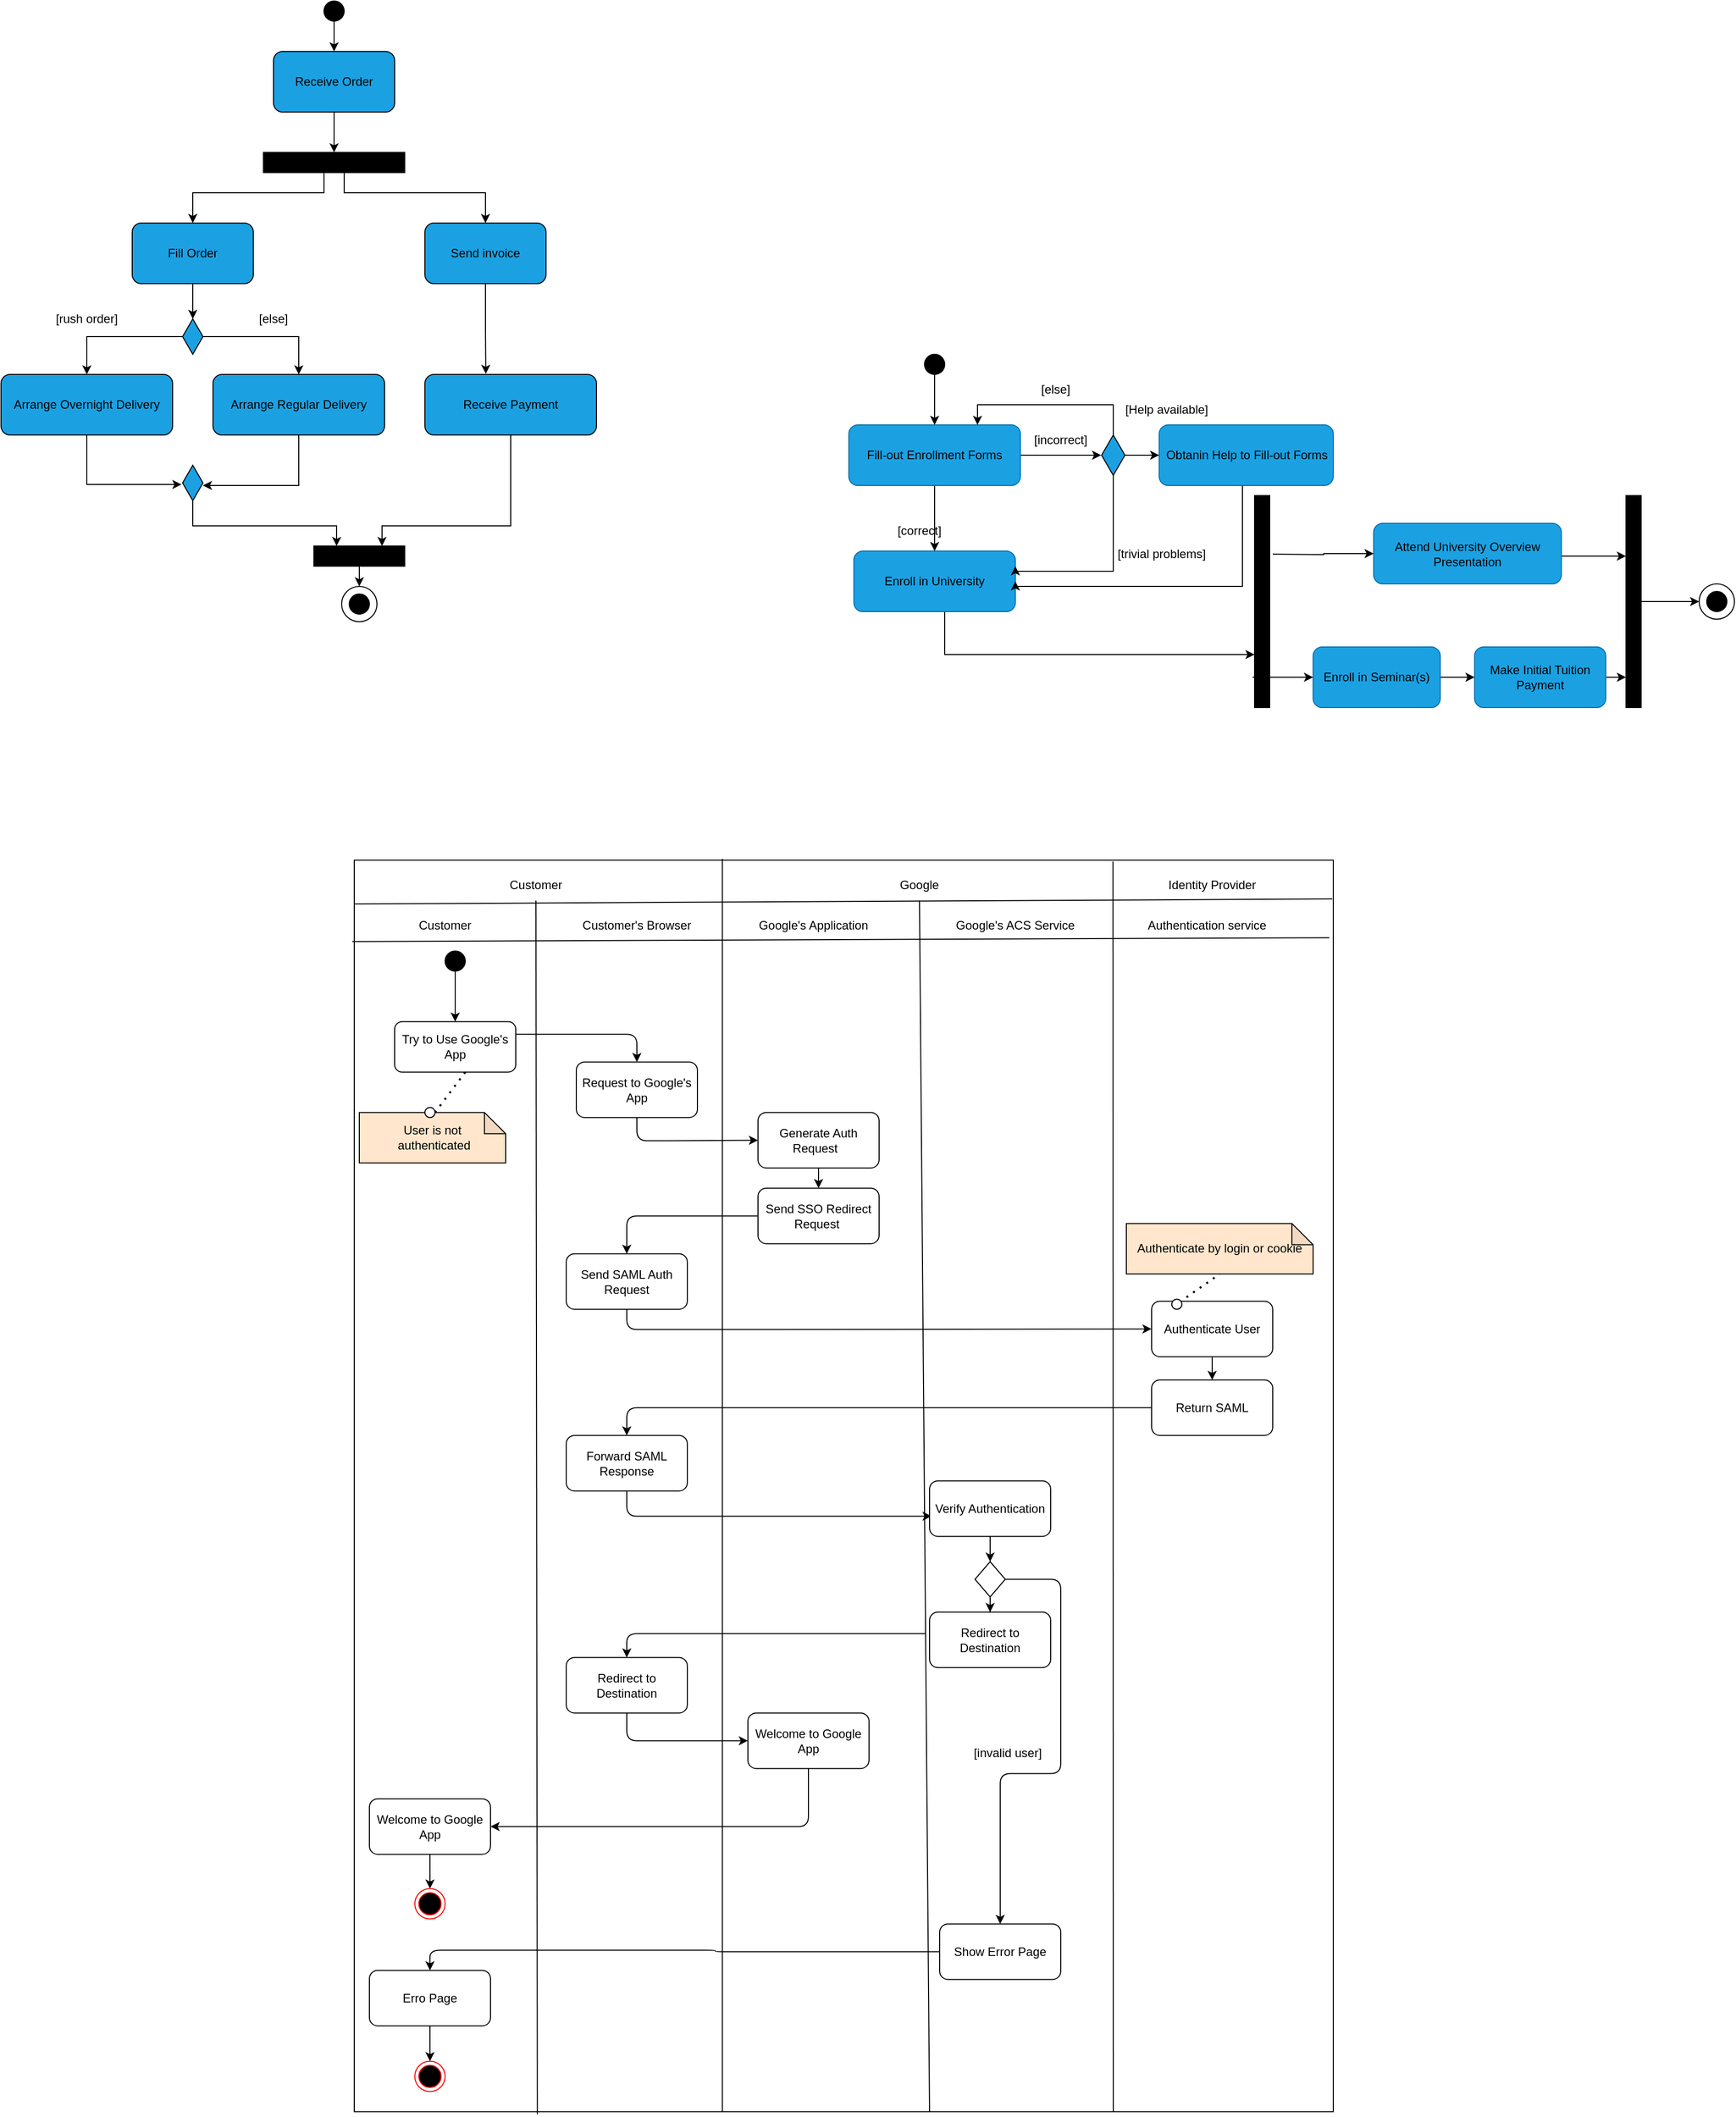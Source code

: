 <mxfile version="17.1.5" type="github">
  <diagram id="3liu7aXPEB7dkG6RgHo7" name="Page-1">
    <mxGraphModel dx="1996" dy="1069" grid="1" gridSize="10" guides="1" tooltips="1" connect="1" arrows="1" fold="1" page="1" pageScale="1" pageWidth="827" pageHeight="1169" math="0" shadow="0">
      <root>
        <mxCell id="0" />
        <mxCell id="1" parent="0" />
        <mxCell id="1_Ijs4E5lSvPYp5e9iVZ-1" value="" style="ellipse;whiteSpace=wrap;html=1;aspect=fixed;" vertex="1" parent="1">
          <mxGeometry x="697.5" y="620" width="35" height="35" as="geometry" />
        </mxCell>
        <mxCell id="1_Ijs4E5lSvPYp5e9iVZ-2" value="" style="edgeStyle=orthogonalEdgeStyle;rounded=0;orthogonalLoop=1;jettySize=auto;html=1;" edge="1" parent="1" source="1_Ijs4E5lSvPYp5e9iVZ-3" target="1_Ijs4E5lSvPYp5e9iVZ-5">
          <mxGeometry relative="1" as="geometry" />
        </mxCell>
        <mxCell id="1_Ijs4E5lSvPYp5e9iVZ-3" value="" style="ellipse;whiteSpace=wrap;html=1;aspect=fixed;fontColor=#000000;fillColor=#000000;" vertex="1" parent="1">
          <mxGeometry x="680" y="40" width="20" height="20" as="geometry" />
        </mxCell>
        <mxCell id="1_Ijs4E5lSvPYp5e9iVZ-4" value="" style="edgeStyle=orthogonalEdgeStyle;rounded=0;orthogonalLoop=1;jettySize=auto;html=1;" edge="1" parent="1" source="1_Ijs4E5lSvPYp5e9iVZ-5" target="1_Ijs4E5lSvPYp5e9iVZ-8">
          <mxGeometry relative="1" as="geometry">
            <Array as="points">
              <mxPoint x="690" y="190" />
              <mxPoint x="690" y="190" />
            </Array>
          </mxGeometry>
        </mxCell>
        <mxCell id="1_Ijs4E5lSvPYp5e9iVZ-5" value="&lt;font color=&quot;#000000&quot;&gt;Receive Order&lt;/font&gt;" style="rounded=1;whiteSpace=wrap;html=1;fillColor=#1ba1e2;fontColor=#ffffff;strokeColor=#000000;" vertex="1" parent="1">
          <mxGeometry x="630" y="90" width="120" height="60" as="geometry" />
        </mxCell>
        <mxCell id="1_Ijs4E5lSvPYp5e9iVZ-6" style="edgeStyle=orthogonalEdgeStyle;rounded=0;orthogonalLoop=1;jettySize=auto;html=1;entryX=0.5;entryY=0;entryDx=0;entryDy=0;" edge="1" parent="1" target="1_Ijs4E5lSvPYp5e9iVZ-10">
          <mxGeometry relative="1" as="geometry">
            <mxPoint x="680" y="210" as="sourcePoint" />
            <Array as="points">
              <mxPoint x="680" y="230" />
              <mxPoint x="550" y="230" />
            </Array>
          </mxGeometry>
        </mxCell>
        <mxCell id="1_Ijs4E5lSvPYp5e9iVZ-7" style="edgeStyle=orthogonalEdgeStyle;rounded=0;orthogonalLoop=1;jettySize=auto;html=1;entryX=0.5;entryY=0;entryDx=0;entryDy=0;" edge="1" parent="1" source="1_Ijs4E5lSvPYp5e9iVZ-8" target="1_Ijs4E5lSvPYp5e9iVZ-12">
          <mxGeometry relative="1" as="geometry">
            <Array as="points">
              <mxPoint x="700" y="230" />
              <mxPoint x="840" y="230" />
            </Array>
          </mxGeometry>
        </mxCell>
        <mxCell id="1_Ijs4E5lSvPYp5e9iVZ-8" value="" style="rounded=0;whiteSpace=wrap;html=1;fillColor=#000000;" vertex="1" parent="1">
          <mxGeometry x="620" y="190" width="140" height="20" as="geometry" />
        </mxCell>
        <mxCell id="1_Ijs4E5lSvPYp5e9iVZ-9" value="" style="edgeStyle=orthogonalEdgeStyle;rounded=0;orthogonalLoop=1;jettySize=auto;html=1;" edge="1" parent="1" source="1_Ijs4E5lSvPYp5e9iVZ-10" target="1_Ijs4E5lSvPYp5e9iVZ-23">
          <mxGeometry relative="1" as="geometry" />
        </mxCell>
        <mxCell id="1_Ijs4E5lSvPYp5e9iVZ-10" value="&lt;font color=&quot;#000000&quot;&gt;Fill Order&lt;/font&gt;" style="rounded=1;whiteSpace=wrap;html=1;fillColor=#1ba1e2;fontColor=#ffffff;strokeColor=#000000;" vertex="1" parent="1">
          <mxGeometry x="490" y="260" width="120" height="60" as="geometry" />
        </mxCell>
        <mxCell id="1_Ijs4E5lSvPYp5e9iVZ-11" value="" style="edgeStyle=orthogonalEdgeStyle;rounded=0;orthogonalLoop=1;jettySize=auto;html=1;entryX=0.355;entryY=-0.01;entryDx=0;entryDy=0;entryPerimeter=0;" edge="1" parent="1" source="1_Ijs4E5lSvPYp5e9iVZ-12" target="1_Ijs4E5lSvPYp5e9iVZ-20">
          <mxGeometry relative="1" as="geometry" />
        </mxCell>
        <mxCell id="1_Ijs4E5lSvPYp5e9iVZ-12" value="&lt;font color=&quot;#000000&quot;&gt;Send invoice&lt;/font&gt;" style="rounded=1;whiteSpace=wrap;html=1;fillColor=#1ba1e2;fontColor=#ffffff;strokeColor=#000000;" vertex="1" parent="1">
          <mxGeometry x="780" y="260" width="120" height="60" as="geometry" />
        </mxCell>
        <mxCell id="1_Ijs4E5lSvPYp5e9iVZ-13" style="edgeStyle=orthogonalEdgeStyle;rounded=0;orthogonalLoop=1;jettySize=auto;html=1;entryX=0.25;entryY=0;entryDx=0;entryDy=0;" edge="1" parent="1" source="1_Ijs4E5lSvPYp5e9iVZ-14" target="1_Ijs4E5lSvPYp5e9iVZ-25">
          <mxGeometry relative="1" as="geometry">
            <Array as="points">
              <mxPoint x="550" y="560" />
              <mxPoint x="693" y="560" />
            </Array>
          </mxGeometry>
        </mxCell>
        <mxCell id="1_Ijs4E5lSvPYp5e9iVZ-14" value="" style="html=1;whiteSpace=wrap;aspect=fixed;shape=isoRectangle;direction=south;fillColor=#1ba1e2;fontColor=#ffffff;strokeColor=#000000;" vertex="1" parent="1">
          <mxGeometry x="539.5" y="500" width="21" height="35" as="geometry" />
        </mxCell>
        <mxCell id="1_Ijs4E5lSvPYp5e9iVZ-15" style="edgeStyle=orthogonalEdgeStyle;rounded=0;orthogonalLoop=1;jettySize=auto;html=1;entryX=0.543;entryY=1.033;entryDx=0;entryDy=0;entryPerimeter=0;exitX=0.5;exitY=1;exitDx=0;exitDy=0;" edge="1" parent="1" source="1_Ijs4E5lSvPYp5e9iVZ-16" target="1_Ijs4E5lSvPYp5e9iVZ-14">
          <mxGeometry relative="1" as="geometry" />
        </mxCell>
        <mxCell id="1_Ijs4E5lSvPYp5e9iVZ-16" value="&lt;font color=&quot;#000000&quot;&gt;Arrange Overnight Delivery&lt;/font&gt;" style="rounded=1;whiteSpace=wrap;html=1;fillColor=#1ba1e2;fontColor=#ffffff;strokeColor=#000000;" vertex="1" parent="1">
          <mxGeometry x="360" y="410" width="170" height="60" as="geometry" />
        </mxCell>
        <mxCell id="1_Ijs4E5lSvPYp5e9iVZ-17" style="edgeStyle=orthogonalEdgeStyle;rounded=0;orthogonalLoop=1;jettySize=auto;html=1;exitX=0.5;exitY=1;exitDx=0;exitDy=0;" edge="1" parent="1" source="1_Ijs4E5lSvPYp5e9iVZ-18">
          <mxGeometry relative="1" as="geometry">
            <mxPoint x="560" y="520" as="targetPoint" />
            <Array as="points">
              <mxPoint x="655" y="520" />
            </Array>
          </mxGeometry>
        </mxCell>
        <mxCell id="1_Ijs4E5lSvPYp5e9iVZ-18" value="&lt;font color=&quot;#000000&quot;&gt;Arrange Regular Delivery&lt;/font&gt;" style="rounded=1;whiteSpace=wrap;html=1;fillColor=#1ba1e2;fontColor=#ffffff;strokeColor=#000000;" vertex="1" parent="1">
          <mxGeometry x="570" y="410" width="170" height="60" as="geometry" />
        </mxCell>
        <mxCell id="1_Ijs4E5lSvPYp5e9iVZ-19" style="edgeStyle=orthogonalEdgeStyle;rounded=0;orthogonalLoop=1;jettySize=auto;html=1;entryX=0.75;entryY=0;entryDx=0;entryDy=0;" edge="1" parent="1" source="1_Ijs4E5lSvPYp5e9iVZ-20" target="1_Ijs4E5lSvPYp5e9iVZ-25">
          <mxGeometry relative="1" as="geometry">
            <Array as="points">
              <mxPoint x="865" y="560" />
              <mxPoint x="738" y="560" />
            </Array>
          </mxGeometry>
        </mxCell>
        <mxCell id="1_Ijs4E5lSvPYp5e9iVZ-20" value="&lt;font color=&quot;#000000&quot;&gt;Receive Payment&lt;/font&gt;" style="rounded=1;whiteSpace=wrap;html=1;fillColor=#1ba1e2;fontColor=#ffffff;strokeColor=#000000;" vertex="1" parent="1">
          <mxGeometry x="780" y="410" width="170" height="60" as="geometry" />
        </mxCell>
        <mxCell id="1_Ijs4E5lSvPYp5e9iVZ-21" style="edgeStyle=orthogonalEdgeStyle;rounded=0;orthogonalLoop=1;jettySize=auto;html=1;entryX=0.5;entryY=0;entryDx=0;entryDy=0;" edge="1" parent="1" source="1_Ijs4E5lSvPYp5e9iVZ-23" target="1_Ijs4E5lSvPYp5e9iVZ-16">
          <mxGeometry relative="1" as="geometry" />
        </mxCell>
        <mxCell id="1_Ijs4E5lSvPYp5e9iVZ-22" style="edgeStyle=orthogonalEdgeStyle;rounded=0;orthogonalLoop=1;jettySize=auto;html=1;" edge="1" parent="1" source="1_Ijs4E5lSvPYp5e9iVZ-23" target="1_Ijs4E5lSvPYp5e9iVZ-18">
          <mxGeometry relative="1" as="geometry" />
        </mxCell>
        <mxCell id="1_Ijs4E5lSvPYp5e9iVZ-23" value="" style="html=1;whiteSpace=wrap;aspect=fixed;shape=isoRectangle;direction=south;fillColor=#1ba1e2;fontColor=#ffffff;strokeColor=#000000;" vertex="1" parent="1">
          <mxGeometry x="539.5" y="355" width="21" height="35" as="geometry" />
        </mxCell>
        <mxCell id="1_Ijs4E5lSvPYp5e9iVZ-24" value="" style="edgeStyle=orthogonalEdgeStyle;rounded=0;orthogonalLoop=1;jettySize=auto;html=1;" edge="1" parent="1" source="1_Ijs4E5lSvPYp5e9iVZ-25">
          <mxGeometry relative="1" as="geometry">
            <mxPoint x="715" y="620" as="targetPoint" />
          </mxGeometry>
        </mxCell>
        <mxCell id="1_Ijs4E5lSvPYp5e9iVZ-25" value="" style="rounded=0;whiteSpace=wrap;html=1;fillColor=#000000;" vertex="1" parent="1">
          <mxGeometry x="670" y="580" width="90" height="20" as="geometry" />
        </mxCell>
        <mxCell id="1_Ijs4E5lSvPYp5e9iVZ-26" value="" style="ellipse;whiteSpace=wrap;html=1;aspect=fixed;fillColor=#000000;" vertex="1" parent="1">
          <mxGeometry x="705" y="627.5" width="20" height="20" as="geometry" />
        </mxCell>
        <mxCell id="1_Ijs4E5lSvPYp5e9iVZ-27" value="[rush order]" style="text;html=1;strokeColor=none;fillColor=none;align=center;verticalAlign=middle;whiteSpace=wrap;rounded=0;fontColor=#000000;" vertex="1" parent="1">
          <mxGeometry x="400" y="340" width="90" height="30" as="geometry" />
        </mxCell>
        <mxCell id="1_Ijs4E5lSvPYp5e9iVZ-28" value="[else]" style="text;html=1;strokeColor=none;fillColor=none;align=center;verticalAlign=middle;whiteSpace=wrap;rounded=0;fontColor=#000000;" vertex="1" parent="1">
          <mxGeometry x="600" y="340" width="60" height="30" as="geometry" />
        </mxCell>
        <mxCell id="1_Ijs4E5lSvPYp5e9iVZ-29" value="" style="rounded=0;whiteSpace=wrap;html=1;fillColor=#FFFFFF;" vertex="1" parent="1">
          <mxGeometry x="710" y="891.24" width="970" height="1240" as="geometry" />
        </mxCell>
        <mxCell id="1_Ijs4E5lSvPYp5e9iVZ-30" value="" style="edgeStyle=orthogonalEdgeStyle;rounded=0;orthogonalLoop=1;jettySize=auto;html=1;" edge="1" parent="1" source="1_Ijs4E5lSvPYp5e9iVZ-31" target="1_Ijs4E5lSvPYp5e9iVZ-33">
          <mxGeometry relative="1" as="geometry" />
        </mxCell>
        <mxCell id="1_Ijs4E5lSvPYp5e9iVZ-31" value="" style="ellipse;whiteSpace=wrap;html=1;aspect=fixed;fillColor=#000000;" vertex="1" parent="1">
          <mxGeometry x="800" y="981.24" width="20" height="20" as="geometry" />
        </mxCell>
        <mxCell id="1_Ijs4E5lSvPYp5e9iVZ-32" value="User is not&lt;br&gt;&amp;nbsp;authenticated" style="shape=note;whiteSpace=wrap;html=1;backgroundOutline=1;darkOpacity=0.05;direction=north;flipH=1;size=21;fillColor=#ffe6cc;strokeColor=#000000;" vertex="1" parent="1">
          <mxGeometry x="715" y="1141.24" width="145" height="50" as="geometry" />
        </mxCell>
        <mxCell id="1_Ijs4E5lSvPYp5e9iVZ-33" value="Try to Use Google&#39;s App" style="rounded=1;whiteSpace=wrap;html=1;" vertex="1" parent="1">
          <mxGeometry x="750" y="1051.24" width="120" height="50" as="geometry" />
        </mxCell>
        <mxCell id="1_Ijs4E5lSvPYp5e9iVZ-34" style="edgeStyle=orthogonalEdgeStyle;rounded=1;orthogonalLoop=1;jettySize=auto;html=1;entryX=0.5;entryY=0;entryDx=0;entryDy=0;exitX=1;exitY=0.25;exitDx=0;exitDy=0;" edge="1" parent="1" source="1_Ijs4E5lSvPYp5e9iVZ-33" target="1_Ijs4E5lSvPYp5e9iVZ-36">
          <mxGeometry relative="1" as="geometry" />
        </mxCell>
        <mxCell id="1_Ijs4E5lSvPYp5e9iVZ-35" style="edgeStyle=orthogonalEdgeStyle;rounded=1;sketch=0;orthogonalLoop=1;jettySize=auto;html=1;entryX=0;entryY=0.5;entryDx=0;entryDy=0;exitX=0.5;exitY=1;exitDx=0;exitDy=0;" edge="1" parent="1" source="1_Ijs4E5lSvPYp5e9iVZ-36" target="1_Ijs4E5lSvPYp5e9iVZ-38">
          <mxGeometry relative="1" as="geometry">
            <Array as="points">
              <mxPoint x="1010" y="1169.24" />
              <mxPoint x="1090" y="1169.24" />
            </Array>
          </mxGeometry>
        </mxCell>
        <mxCell id="1_Ijs4E5lSvPYp5e9iVZ-36" value="Request to Google&#39;s App" style="rounded=1;whiteSpace=wrap;html=1;" vertex="1" parent="1">
          <mxGeometry x="930" y="1091.24" width="120" height="55" as="geometry" />
        </mxCell>
        <mxCell id="1_Ijs4E5lSvPYp5e9iVZ-37" value="" style="edgeStyle=orthogonalEdgeStyle;rounded=1;sketch=0;orthogonalLoop=1;jettySize=auto;html=1;" edge="1" parent="1" source="1_Ijs4E5lSvPYp5e9iVZ-38" target="1_Ijs4E5lSvPYp5e9iVZ-40">
          <mxGeometry relative="1" as="geometry" />
        </mxCell>
        <mxCell id="1_Ijs4E5lSvPYp5e9iVZ-38" value="Generate Auth Request&amp;nbsp;&amp;nbsp;" style="rounded=1;whiteSpace=wrap;html=1;" vertex="1" parent="1">
          <mxGeometry x="1110" y="1141.24" width="120" height="55" as="geometry" />
        </mxCell>
        <mxCell id="1_Ijs4E5lSvPYp5e9iVZ-39" style="edgeStyle=orthogonalEdgeStyle;rounded=1;sketch=0;orthogonalLoop=1;jettySize=auto;html=1;entryX=0.5;entryY=0;entryDx=0;entryDy=0;" edge="1" parent="1" source="1_Ijs4E5lSvPYp5e9iVZ-40" target="1_Ijs4E5lSvPYp5e9iVZ-42">
          <mxGeometry relative="1" as="geometry" />
        </mxCell>
        <mxCell id="1_Ijs4E5lSvPYp5e9iVZ-40" value="Send SSO Redirect Request&amp;nbsp;" style="rounded=1;whiteSpace=wrap;html=1;" vertex="1" parent="1">
          <mxGeometry x="1110" y="1216.24" width="120" height="55" as="geometry" />
        </mxCell>
        <mxCell id="1_Ijs4E5lSvPYp5e9iVZ-41" style="edgeStyle=orthogonalEdgeStyle;rounded=1;sketch=0;orthogonalLoop=1;jettySize=auto;html=1;entryX=0;entryY=0.5;entryDx=0;entryDy=0;exitX=0.5;exitY=1;exitDx=0;exitDy=0;" edge="1" parent="1" source="1_Ijs4E5lSvPYp5e9iVZ-42" target="1_Ijs4E5lSvPYp5e9iVZ-44">
          <mxGeometry relative="1" as="geometry">
            <Array as="points">
              <mxPoint x="1110" y="1356.24" />
              <mxPoint x="1485" y="1356.24" />
            </Array>
          </mxGeometry>
        </mxCell>
        <mxCell id="1_Ijs4E5lSvPYp5e9iVZ-42" value="Send SAML Auth Request" style="rounded=1;whiteSpace=wrap;html=1;" vertex="1" parent="1">
          <mxGeometry x="920" y="1281.24" width="120" height="55" as="geometry" />
        </mxCell>
        <mxCell id="1_Ijs4E5lSvPYp5e9iVZ-43" value="" style="edgeStyle=orthogonalEdgeStyle;rounded=1;sketch=0;orthogonalLoop=1;jettySize=auto;html=1;" edge="1" parent="1" source="1_Ijs4E5lSvPYp5e9iVZ-44" target="1_Ijs4E5lSvPYp5e9iVZ-46">
          <mxGeometry relative="1" as="geometry" />
        </mxCell>
        <mxCell id="1_Ijs4E5lSvPYp5e9iVZ-44" value="Authenticate User" style="rounded=1;whiteSpace=wrap;html=1;" vertex="1" parent="1">
          <mxGeometry x="1500" y="1328.24" width="120" height="55" as="geometry" />
        </mxCell>
        <mxCell id="1_Ijs4E5lSvPYp5e9iVZ-45" style="edgeStyle=orthogonalEdgeStyle;rounded=1;sketch=0;orthogonalLoop=1;jettySize=auto;html=1;entryX=0.5;entryY=0;entryDx=0;entryDy=0;" edge="1" parent="1" source="1_Ijs4E5lSvPYp5e9iVZ-46" target="1_Ijs4E5lSvPYp5e9iVZ-48">
          <mxGeometry relative="1" as="geometry" />
        </mxCell>
        <mxCell id="1_Ijs4E5lSvPYp5e9iVZ-46" value="Return SAML" style="rounded=1;whiteSpace=wrap;html=1;" vertex="1" parent="1">
          <mxGeometry x="1500" y="1406.24" width="120" height="55" as="geometry" />
        </mxCell>
        <mxCell id="1_Ijs4E5lSvPYp5e9iVZ-47" style="edgeStyle=orthogonalEdgeStyle;rounded=1;sketch=0;orthogonalLoop=1;jettySize=auto;html=1;entryX=0.017;entryY=0.636;entryDx=0;entryDy=0;entryPerimeter=0;exitX=0.5;exitY=1;exitDx=0;exitDy=0;" edge="1" parent="1" source="1_Ijs4E5lSvPYp5e9iVZ-48" target="1_Ijs4E5lSvPYp5e9iVZ-50">
          <mxGeometry relative="1" as="geometry" />
        </mxCell>
        <mxCell id="1_Ijs4E5lSvPYp5e9iVZ-48" value="Forward SAML Response" style="rounded=1;whiteSpace=wrap;html=1;" vertex="1" parent="1">
          <mxGeometry x="920" y="1461.24" width="120" height="55" as="geometry" />
        </mxCell>
        <mxCell id="1_Ijs4E5lSvPYp5e9iVZ-49" value="" style="edgeStyle=orthogonalEdgeStyle;rounded=1;sketch=0;orthogonalLoop=1;jettySize=auto;html=1;" edge="1" parent="1" source="1_Ijs4E5lSvPYp5e9iVZ-50" target="1_Ijs4E5lSvPYp5e9iVZ-67">
          <mxGeometry relative="1" as="geometry" />
        </mxCell>
        <mxCell id="1_Ijs4E5lSvPYp5e9iVZ-50" value="Verify Authentication" style="rounded=1;whiteSpace=wrap;html=1;" vertex="1" parent="1">
          <mxGeometry x="1280" y="1506.24" width="120" height="55" as="geometry" />
        </mxCell>
        <mxCell id="1_Ijs4E5lSvPYp5e9iVZ-51" style="edgeStyle=orthogonalEdgeStyle;rounded=1;sketch=0;orthogonalLoop=1;jettySize=auto;html=1;entryX=0.5;entryY=0;entryDx=0;entryDy=0;exitX=-0.032;exitY=0.389;exitDx=0;exitDy=0;exitPerimeter=0;" edge="1" parent="1" source="1_Ijs4E5lSvPYp5e9iVZ-52" target="1_Ijs4E5lSvPYp5e9iVZ-54">
          <mxGeometry relative="1" as="geometry" />
        </mxCell>
        <mxCell id="1_Ijs4E5lSvPYp5e9iVZ-52" value="Redirect to Destination" style="rounded=1;whiteSpace=wrap;html=1;" vertex="1" parent="1">
          <mxGeometry x="1280" y="1636.24" width="120" height="55" as="geometry" />
        </mxCell>
        <mxCell id="1_Ijs4E5lSvPYp5e9iVZ-53" style="edgeStyle=orthogonalEdgeStyle;rounded=1;sketch=0;orthogonalLoop=1;jettySize=auto;html=1;entryX=0;entryY=0.5;entryDx=0;entryDy=0;exitX=0.5;exitY=1;exitDx=0;exitDy=0;" edge="1" parent="1" source="1_Ijs4E5lSvPYp5e9iVZ-54" target="1_Ijs4E5lSvPYp5e9iVZ-56">
          <mxGeometry relative="1" as="geometry" />
        </mxCell>
        <mxCell id="1_Ijs4E5lSvPYp5e9iVZ-54" value="Redirect to Destination" style="rounded=1;whiteSpace=wrap;html=1;" vertex="1" parent="1">
          <mxGeometry x="920" y="1681.24" width="120" height="55" as="geometry" />
        </mxCell>
        <mxCell id="1_Ijs4E5lSvPYp5e9iVZ-55" style="edgeStyle=orthogonalEdgeStyle;rounded=1;sketch=0;orthogonalLoop=1;jettySize=auto;html=1;entryX=1;entryY=0.5;entryDx=0;entryDy=0;exitX=0.5;exitY=1;exitDx=0;exitDy=0;" edge="1" parent="1" source="1_Ijs4E5lSvPYp5e9iVZ-56" target="1_Ijs4E5lSvPYp5e9iVZ-60">
          <mxGeometry relative="1" as="geometry" />
        </mxCell>
        <mxCell id="1_Ijs4E5lSvPYp5e9iVZ-56" value="Welcome to Google App" style="rounded=1;whiteSpace=wrap;html=1;" vertex="1" parent="1">
          <mxGeometry x="1100" y="1736.24" width="120" height="55" as="geometry" />
        </mxCell>
        <mxCell id="1_Ijs4E5lSvPYp5e9iVZ-57" style="edgeStyle=orthogonalEdgeStyle;rounded=1;sketch=0;orthogonalLoop=1;jettySize=auto;html=1;entryX=0.5;entryY=0;entryDx=0;entryDy=0;" edge="1" parent="1" source="1_Ijs4E5lSvPYp5e9iVZ-58" target="1_Ijs4E5lSvPYp5e9iVZ-62">
          <mxGeometry relative="1" as="geometry" />
        </mxCell>
        <mxCell id="1_Ijs4E5lSvPYp5e9iVZ-58" value="Show Error Page" style="rounded=1;whiteSpace=wrap;html=1;" vertex="1" parent="1">
          <mxGeometry x="1290" y="1945.24" width="120" height="55" as="geometry" />
        </mxCell>
        <mxCell id="1_Ijs4E5lSvPYp5e9iVZ-59" style="edgeStyle=orthogonalEdgeStyle;rounded=1;sketch=0;orthogonalLoop=1;jettySize=auto;html=1;entryX=0.5;entryY=0;entryDx=0;entryDy=0;" edge="1" parent="1" source="1_Ijs4E5lSvPYp5e9iVZ-60" target="1_Ijs4E5lSvPYp5e9iVZ-68">
          <mxGeometry relative="1" as="geometry" />
        </mxCell>
        <mxCell id="1_Ijs4E5lSvPYp5e9iVZ-60" value="Welcome to Google App" style="rounded=1;whiteSpace=wrap;html=1;" vertex="1" parent="1">
          <mxGeometry x="725" y="1821.24" width="120" height="55" as="geometry" />
        </mxCell>
        <mxCell id="1_Ijs4E5lSvPYp5e9iVZ-61" value="" style="edgeStyle=orthogonalEdgeStyle;rounded=1;sketch=0;orthogonalLoop=1;jettySize=auto;html=1;" edge="1" parent="1" source="1_Ijs4E5lSvPYp5e9iVZ-62" target="1_Ijs4E5lSvPYp5e9iVZ-69">
          <mxGeometry relative="1" as="geometry" />
        </mxCell>
        <mxCell id="1_Ijs4E5lSvPYp5e9iVZ-62" value="Erro Page" style="rounded=1;whiteSpace=wrap;html=1;" vertex="1" parent="1">
          <mxGeometry x="725" y="1991.24" width="120" height="55" as="geometry" />
        </mxCell>
        <mxCell id="1_Ijs4E5lSvPYp5e9iVZ-63" value="Authenticate by login or cookie" style="shape=note;whiteSpace=wrap;html=1;backgroundOutline=1;darkOpacity=0.05;direction=north;flipH=1;size=21;fillColor=#ffe6cc;strokeColor=#000000;" vertex="1" parent="1">
          <mxGeometry x="1475" y="1251.24" width="185" height="50" as="geometry" />
        </mxCell>
        <mxCell id="1_Ijs4E5lSvPYp5e9iVZ-64" value="" style="endArrow=none;dashed=1;html=1;dashPattern=1 3;strokeWidth=2;rounded=1;sketch=0;startArrow=none;entryX=0;entryY=0.5;entryDx=0;entryDy=0;entryPerimeter=0;" edge="1" parent="1" target="1_Ijs4E5lSvPYp5e9iVZ-63">
          <mxGeometry width="50" height="50" relative="1" as="geometry">
            <mxPoint x="1534.562" y="1324.326" as="sourcePoint" />
            <mxPoint x="1550" y="1271.24" as="targetPoint" />
          </mxGeometry>
        </mxCell>
        <mxCell id="1_Ijs4E5lSvPYp5e9iVZ-65" value="" style="edgeStyle=orthogonalEdgeStyle;rounded=1;sketch=0;orthogonalLoop=1;jettySize=auto;html=1;" edge="1" parent="1" source="1_Ijs4E5lSvPYp5e9iVZ-67" target="1_Ijs4E5lSvPYp5e9iVZ-52">
          <mxGeometry relative="1" as="geometry" />
        </mxCell>
        <mxCell id="1_Ijs4E5lSvPYp5e9iVZ-66" style="edgeStyle=orthogonalEdgeStyle;rounded=1;sketch=0;orthogonalLoop=1;jettySize=auto;html=1;entryX=0.5;entryY=0;entryDx=0;entryDy=0;" edge="1" parent="1" source="1_Ijs4E5lSvPYp5e9iVZ-67" target="1_Ijs4E5lSvPYp5e9iVZ-58">
          <mxGeometry relative="1" as="geometry">
            <Array as="points">
              <mxPoint x="1410" y="1604.24" />
              <mxPoint x="1410" y="1796.24" />
              <mxPoint x="1350" y="1796.24" />
            </Array>
          </mxGeometry>
        </mxCell>
        <mxCell id="1_Ijs4E5lSvPYp5e9iVZ-67" value="" style="rhombus;whiteSpace=wrap;html=1;" vertex="1" parent="1">
          <mxGeometry x="1325" y="1586.24" width="30" height="35" as="geometry" />
        </mxCell>
        <mxCell id="1_Ijs4E5lSvPYp5e9iVZ-68" value="" style="ellipse;html=1;shape=endState;fillColor=#000000;strokeColor=#ff0000;" vertex="1" parent="1">
          <mxGeometry x="770" y="1910.24" width="30" height="30" as="geometry" />
        </mxCell>
        <mxCell id="1_Ijs4E5lSvPYp5e9iVZ-69" value="" style="ellipse;html=1;shape=endState;fillColor=#000000;strokeColor=#ff0000;" vertex="1" parent="1">
          <mxGeometry x="770" y="2081.24" width="30" height="30" as="geometry" />
        </mxCell>
        <mxCell id="1_Ijs4E5lSvPYp5e9iVZ-70" value="[invalid user]" style="text;html=1;strokeColor=none;fillColor=none;align=center;verticalAlign=middle;whiteSpace=wrap;rounded=0;" vertex="1" parent="1">
          <mxGeometry x="1320" y="1761.24" width="75" height="30" as="geometry" />
        </mxCell>
        <mxCell id="1_Ijs4E5lSvPYp5e9iVZ-71" value="" style="endArrow=none;dashed=1;html=1;dashPattern=1 3;strokeWidth=2;rounded=1;sketch=0;" edge="1" parent="1">
          <mxGeometry width="50" height="50" relative="1" as="geometry">
            <mxPoint x="790" y="1141.24" as="sourcePoint" />
            <mxPoint x="820" y="1101.24" as="targetPoint" />
          </mxGeometry>
        </mxCell>
        <mxCell id="1_Ijs4E5lSvPYp5e9iVZ-72" value="" style="ellipse;whiteSpace=wrap;html=1;aspect=fixed;fillColor=#FFFFFF;" vertex="1" parent="1">
          <mxGeometry x="780" y="1136.24" width="10" height="10" as="geometry" />
        </mxCell>
        <mxCell id="1_Ijs4E5lSvPYp5e9iVZ-73" value="" style="ellipse;whiteSpace=wrap;html=1;aspect=fixed;fillColor=#FFFFFF;" vertex="1" parent="1">
          <mxGeometry x="1520" y="1326.24" width="10" height="10" as="geometry" />
        </mxCell>
        <mxCell id="1_Ijs4E5lSvPYp5e9iVZ-74" value="" style="endArrow=none;html=1;rounded=1;sketch=0;entryX=-0.002;entryY=0.065;entryDx=0;entryDy=0;entryPerimeter=0;exitX=0.996;exitY=0.062;exitDx=0;exitDy=0;exitPerimeter=0;" edge="1" parent="1" source="1_Ijs4E5lSvPYp5e9iVZ-29" target="1_Ijs4E5lSvPYp5e9iVZ-29">
          <mxGeometry width="50" height="50" relative="1" as="geometry">
            <mxPoint x="1070" y="1141.24" as="sourcePoint" />
            <mxPoint x="1120" y="1091.24" as="targetPoint" />
          </mxGeometry>
        </mxCell>
        <mxCell id="1_Ijs4E5lSvPYp5e9iVZ-75" value="" style="endArrow=none;html=1;rounded=1;sketch=0;exitX=0;exitY=0.035;exitDx=0;exitDy=0;exitPerimeter=0;entryX=0.999;entryY=0.031;entryDx=0;entryDy=0;entryPerimeter=0;" edge="1" parent="1" source="1_Ijs4E5lSvPYp5e9iVZ-29" target="1_Ijs4E5lSvPYp5e9iVZ-29">
          <mxGeometry width="50" height="50" relative="1" as="geometry">
            <mxPoint x="740" y="961.24" as="sourcePoint" />
            <mxPoint x="1670" y="931.24" as="targetPoint" />
          </mxGeometry>
        </mxCell>
        <mxCell id="1_Ijs4E5lSvPYp5e9iVZ-76" value="Customer" style="text;html=1;strokeColor=none;fillColor=none;align=center;verticalAlign=middle;whiteSpace=wrap;rounded=0;" vertex="1" parent="1">
          <mxGeometry x="860" y="901.24" width="60" height="30" as="geometry" />
        </mxCell>
        <mxCell id="1_Ijs4E5lSvPYp5e9iVZ-77" value="" style="endArrow=none;html=1;rounded=1;sketch=0;exitX=0.376;exitY=1;exitDx=0;exitDy=0;exitPerimeter=0;entryX=0.376;entryY=-0.001;entryDx=0;entryDy=0;entryPerimeter=0;" edge="1" parent="1" source="1_Ijs4E5lSvPYp5e9iVZ-29" target="1_Ijs4E5lSvPYp5e9iVZ-29">
          <mxGeometry width="50" height="50" relative="1" as="geometry">
            <mxPoint x="960" y="941.24" as="sourcePoint" />
            <mxPoint x="1054" y="892.24" as="targetPoint" />
          </mxGeometry>
        </mxCell>
        <mxCell id="1_Ijs4E5lSvPYp5e9iVZ-78" value="" style="endArrow=none;html=1;rounded=1;sketch=0;exitX=0.187;exitY=1.002;exitDx=0;exitDy=0;exitPerimeter=0;" edge="1" parent="1" source="1_Ijs4E5lSvPYp5e9iVZ-29">
          <mxGeometry width="50" height="50" relative="1" as="geometry">
            <mxPoint x="880" y="941.24" as="sourcePoint" />
            <mxPoint x="890" y="931.24" as="targetPoint" />
          </mxGeometry>
        </mxCell>
        <mxCell id="1_Ijs4E5lSvPYp5e9iVZ-79" value="" style="endArrow=none;html=1;rounded=1;sketch=0;entryX=0.775;entryY=0.001;entryDx=0;entryDy=0;entryPerimeter=0;" edge="1" parent="1" target="1_Ijs4E5lSvPYp5e9iVZ-29">
          <mxGeometry width="50" height="50" relative="1" as="geometry">
            <mxPoint x="1462.0" y="2131.24" as="sourcePoint" />
            <mxPoint x="1450" y="971.24" as="targetPoint" />
          </mxGeometry>
        </mxCell>
        <mxCell id="1_Ijs4E5lSvPYp5e9iVZ-80" value="" style="endArrow=none;html=1;rounded=1;sketch=0;entryX=0.5;entryY=1;entryDx=0;entryDy=0;" edge="1" parent="1" target="1_Ijs4E5lSvPYp5e9iVZ-81">
          <mxGeometry width="50" height="50" relative="1" as="geometry">
            <mxPoint x="1280" y="2131.24" as="sourcePoint" />
            <mxPoint x="1270" y="881.24" as="targetPoint" />
          </mxGeometry>
        </mxCell>
        <mxCell id="1_Ijs4E5lSvPYp5e9iVZ-81" value="Google" style="text;html=1;strokeColor=none;fillColor=none;align=center;verticalAlign=middle;whiteSpace=wrap;rounded=0;" vertex="1" parent="1">
          <mxGeometry x="1240" y="901.24" width="60" height="30" as="geometry" />
        </mxCell>
        <mxCell id="1_Ijs4E5lSvPYp5e9iVZ-82" value="Customer" style="text;html=1;strokeColor=none;fillColor=none;align=center;verticalAlign=middle;whiteSpace=wrap;rounded=0;" vertex="1" parent="1">
          <mxGeometry x="770" y="941.24" width="60" height="30" as="geometry" />
        </mxCell>
        <mxCell id="1_Ijs4E5lSvPYp5e9iVZ-83" value="Customer&#39;s Browser" style="text;html=1;strokeColor=none;fillColor=none;align=center;verticalAlign=middle;whiteSpace=wrap;rounded=0;" vertex="1" parent="1">
          <mxGeometry x="930" y="941.24" width="120" height="30" as="geometry" />
        </mxCell>
        <mxCell id="1_Ijs4E5lSvPYp5e9iVZ-84" value="Google&#39;s Application" style="text;html=1;strokeColor=none;fillColor=none;align=center;verticalAlign=middle;whiteSpace=wrap;rounded=0;" vertex="1" parent="1">
          <mxGeometry x="1100" y="941.24" width="130" height="30" as="geometry" />
        </mxCell>
        <mxCell id="1_Ijs4E5lSvPYp5e9iVZ-85" value="Google&#39;s ACS Service" style="text;html=1;strokeColor=none;fillColor=none;align=center;verticalAlign=middle;whiteSpace=wrap;rounded=0;" vertex="1" parent="1">
          <mxGeometry x="1290" y="941.24" width="150" height="30" as="geometry" />
        </mxCell>
        <mxCell id="1_Ijs4E5lSvPYp5e9iVZ-86" value="Identity Provider" style="text;html=1;strokeColor=none;fillColor=none;align=center;verticalAlign=middle;whiteSpace=wrap;rounded=0;" vertex="1" parent="1">
          <mxGeometry x="1475" y="901.24" width="170" height="30" as="geometry" />
        </mxCell>
        <mxCell id="1_Ijs4E5lSvPYp5e9iVZ-87" value="Authentication service" style="text;html=1;strokeColor=none;fillColor=none;align=center;verticalAlign=middle;whiteSpace=wrap;rounded=0;" vertex="1" parent="1">
          <mxGeometry x="1460" y="941.24" width="190" height="30" as="geometry" />
        </mxCell>
        <mxCell id="1_Ijs4E5lSvPYp5e9iVZ-88" value="" style="ellipse;whiteSpace=wrap;html=1;aspect=fixed;" vertex="1" parent="1">
          <mxGeometry x="2042.5" y="617.5" width="35" height="35" as="geometry" />
        </mxCell>
        <mxCell id="1_Ijs4E5lSvPYp5e9iVZ-89" value="" style="edgeStyle=orthogonalEdgeStyle;rounded=0;orthogonalLoop=1;jettySize=auto;html=1;" edge="1" parent="1" source="1_Ijs4E5lSvPYp5e9iVZ-90" target="1_Ijs4E5lSvPYp5e9iVZ-99">
          <mxGeometry relative="1" as="geometry" />
        </mxCell>
        <mxCell id="1_Ijs4E5lSvPYp5e9iVZ-90" value="" style="ellipse;whiteSpace=wrap;html=1;aspect=fixed;fillColor=#000000;" vertex="1" parent="1">
          <mxGeometry x="1275" y="390" width="20" height="20" as="geometry" />
        </mxCell>
        <mxCell id="1_Ijs4E5lSvPYp5e9iVZ-91" value="" style="edgeStyle=orthogonalEdgeStyle;rounded=0;orthogonalLoop=1;jettySize=auto;html=1;" edge="1" parent="1" source="1_Ijs4E5lSvPYp5e9iVZ-92" target="1_Ijs4E5lSvPYp5e9iVZ-112">
          <mxGeometry relative="1" as="geometry">
            <Array as="points">
              <mxPoint x="1940" y="590" />
              <mxPoint x="1940" y="590" />
            </Array>
          </mxGeometry>
        </mxCell>
        <mxCell id="1_Ijs4E5lSvPYp5e9iVZ-92" value="Attend University Overview Presentation" style="rounded=1;whiteSpace=wrap;html=1;fillColor=#1ba1e2;fontColor=#000000;strokeColor=#006EAF;" vertex="1" parent="1">
          <mxGeometry x="1720" y="557.5" width="186" height="60" as="geometry" />
        </mxCell>
        <mxCell id="1_Ijs4E5lSvPYp5e9iVZ-93" value="" style="edgeStyle=orthogonalEdgeStyle;rounded=0;orthogonalLoop=1;jettySize=auto;html=1;" edge="1" parent="1" source="1_Ijs4E5lSvPYp5e9iVZ-94" target="1_Ijs4E5lSvPYp5e9iVZ-112">
          <mxGeometry relative="1" as="geometry">
            <Array as="points">
              <mxPoint x="1980" y="710" />
              <mxPoint x="1980" y="710" />
            </Array>
          </mxGeometry>
        </mxCell>
        <mxCell id="1_Ijs4E5lSvPYp5e9iVZ-94" value="Make Initial Tuition Payment" style="rounded=1;whiteSpace=wrap;html=1;fillColor=#1ba1e2;fontColor=#000000;strokeColor=#006EAF;" vertex="1" parent="1">
          <mxGeometry x="1820" y="680" width="130" height="60" as="geometry" />
        </mxCell>
        <mxCell id="1_Ijs4E5lSvPYp5e9iVZ-95" style="edgeStyle=orthogonalEdgeStyle;rounded=0;orthogonalLoop=1;jettySize=auto;html=1;entryX=0.75;entryY=1;entryDx=0;entryDy=0;" edge="1" parent="1" source="1_Ijs4E5lSvPYp5e9iVZ-96" target="1_Ijs4E5lSvPYp5e9iVZ-110">
          <mxGeometry relative="1" as="geometry">
            <Array as="points">
              <mxPoint x="1295" y="688" />
            </Array>
          </mxGeometry>
        </mxCell>
        <mxCell id="1_Ijs4E5lSvPYp5e9iVZ-96" value="Enroll in University" style="rounded=1;whiteSpace=wrap;html=1;fillColor=#1ba1e2;fontColor=#000000;strokeColor=#006EAF;" vertex="1" parent="1">
          <mxGeometry x="1205" y="585" width="160" height="60" as="geometry" />
        </mxCell>
        <mxCell id="1_Ijs4E5lSvPYp5e9iVZ-97" value="" style="edgeStyle=orthogonalEdgeStyle;rounded=0;orthogonalLoop=1;jettySize=auto;html=1;" edge="1" parent="1" source="1_Ijs4E5lSvPYp5e9iVZ-99" target="1_Ijs4E5lSvPYp5e9iVZ-96">
          <mxGeometry relative="1" as="geometry" />
        </mxCell>
        <mxCell id="1_Ijs4E5lSvPYp5e9iVZ-98" value="" style="edgeStyle=orthogonalEdgeStyle;rounded=0;orthogonalLoop=1;jettySize=auto;html=1;" edge="1" parent="1" source="1_Ijs4E5lSvPYp5e9iVZ-99" target="1_Ijs4E5lSvPYp5e9iVZ-107">
          <mxGeometry relative="1" as="geometry" />
        </mxCell>
        <mxCell id="1_Ijs4E5lSvPYp5e9iVZ-99" value="Fill-out Enrollment Forms" style="rounded=1;whiteSpace=wrap;html=1;fillColor=#1ba1e2;fontColor=#000000;strokeColor=#006EAF;" vertex="1" parent="1">
          <mxGeometry x="1200" y="460" width="170" height="60" as="geometry" />
        </mxCell>
        <mxCell id="1_Ijs4E5lSvPYp5e9iVZ-100" value="" style="edgeStyle=orthogonalEdgeStyle;rounded=0;orthogonalLoop=1;jettySize=auto;html=1;" edge="1" parent="1" source="1_Ijs4E5lSvPYp5e9iVZ-101" target="1_Ijs4E5lSvPYp5e9iVZ-94">
          <mxGeometry relative="1" as="geometry" />
        </mxCell>
        <mxCell id="1_Ijs4E5lSvPYp5e9iVZ-101" value="Enroll in Seminar(s)" style="rounded=1;whiteSpace=wrap;html=1;fillColor=#1ba1e2;fontColor=#000000;strokeColor=#006EAF;" vertex="1" parent="1">
          <mxGeometry x="1660" y="680" width="126" height="60" as="geometry" />
        </mxCell>
        <mxCell id="1_Ijs4E5lSvPYp5e9iVZ-102" style="edgeStyle=orthogonalEdgeStyle;rounded=0;orthogonalLoop=1;jettySize=auto;html=1;entryX=1;entryY=0.5;entryDx=0;entryDy=0;" edge="1" parent="1" source="1_Ijs4E5lSvPYp5e9iVZ-103" target="1_Ijs4E5lSvPYp5e9iVZ-96">
          <mxGeometry relative="1" as="geometry">
            <Array as="points">
              <mxPoint x="1590" y="620" />
            </Array>
          </mxGeometry>
        </mxCell>
        <mxCell id="1_Ijs4E5lSvPYp5e9iVZ-103" value="Obtanin Help to Fill-out Forms" style="rounded=1;whiteSpace=wrap;html=1;fillColor=#1ba1e2;fontColor=#000000;strokeColor=#006EAF;" vertex="1" parent="1">
          <mxGeometry x="1507.5" y="460" width="172.5" height="60" as="geometry" />
        </mxCell>
        <mxCell id="1_Ijs4E5lSvPYp5e9iVZ-104" value="" style="edgeStyle=orthogonalEdgeStyle;rounded=0;orthogonalLoop=1;jettySize=auto;html=1;" edge="1" parent="1" source="1_Ijs4E5lSvPYp5e9iVZ-107" target="1_Ijs4E5lSvPYp5e9iVZ-103">
          <mxGeometry relative="1" as="geometry" />
        </mxCell>
        <mxCell id="1_Ijs4E5lSvPYp5e9iVZ-105" style="edgeStyle=orthogonalEdgeStyle;rounded=0;orthogonalLoop=1;jettySize=auto;html=1;entryX=1;entryY=0.25;entryDx=0;entryDy=0;" edge="1" parent="1" source="1_Ijs4E5lSvPYp5e9iVZ-107" target="1_Ijs4E5lSvPYp5e9iVZ-96">
          <mxGeometry relative="1" as="geometry">
            <Array as="points">
              <mxPoint x="1462" y="605" />
            </Array>
          </mxGeometry>
        </mxCell>
        <mxCell id="1_Ijs4E5lSvPYp5e9iVZ-106" style="edgeStyle=orthogonalEdgeStyle;rounded=0;orthogonalLoop=1;jettySize=auto;html=1;entryX=0.75;entryY=0;entryDx=0;entryDy=0;" edge="1" parent="1" source="1_Ijs4E5lSvPYp5e9iVZ-107" target="1_Ijs4E5lSvPYp5e9iVZ-99">
          <mxGeometry relative="1" as="geometry">
            <Array as="points">
              <mxPoint x="1462" y="440" />
              <mxPoint x="1328" y="440" />
            </Array>
          </mxGeometry>
        </mxCell>
        <mxCell id="1_Ijs4E5lSvPYp5e9iVZ-107" value="" style="html=1;whiteSpace=wrap;aspect=fixed;shape=isoRectangle;direction=south;fillColor=#1ba1e2;fontColor=#ffffff;strokeColor=#000000;" vertex="1" parent="1">
          <mxGeometry x="1450" y="470" width="24" height="40" as="geometry" />
        </mxCell>
        <mxCell id="1_Ijs4E5lSvPYp5e9iVZ-108" style="edgeStyle=orthogonalEdgeStyle;rounded=0;orthogonalLoop=1;jettySize=auto;html=1;entryX=0;entryY=0.5;entryDx=0;entryDy=0;" edge="1" parent="1" target="1_Ijs4E5lSvPYp5e9iVZ-92">
          <mxGeometry relative="1" as="geometry">
            <mxPoint x="1620" y="588.0" as="sourcePoint" />
          </mxGeometry>
        </mxCell>
        <mxCell id="1_Ijs4E5lSvPYp5e9iVZ-109" style="edgeStyle=orthogonalEdgeStyle;rounded=0;orthogonalLoop=1;jettySize=auto;html=1;entryX=0;entryY=0.5;entryDx=0;entryDy=0;" edge="1" parent="1" source="1_Ijs4E5lSvPYp5e9iVZ-110" target="1_Ijs4E5lSvPYp5e9iVZ-101">
          <mxGeometry relative="1" as="geometry">
            <Array as="points">
              <mxPoint x="1600" y="710" />
              <mxPoint x="1600" y="710" />
            </Array>
          </mxGeometry>
        </mxCell>
        <mxCell id="1_Ijs4E5lSvPYp5e9iVZ-110" value="" style="rounded=0;whiteSpace=wrap;html=1;direction=south;fillColor=#000000;" vertex="1" parent="1">
          <mxGeometry x="1602" y="530" width="15" height="210" as="geometry" />
        </mxCell>
        <mxCell id="1_Ijs4E5lSvPYp5e9iVZ-111" style="edgeStyle=orthogonalEdgeStyle;rounded=0;orthogonalLoop=1;jettySize=auto;html=1;entryX=0;entryY=0.5;entryDx=0;entryDy=0;" edge="1" parent="1" source="1_Ijs4E5lSvPYp5e9iVZ-112" target="1_Ijs4E5lSvPYp5e9iVZ-88">
          <mxGeometry relative="1" as="geometry" />
        </mxCell>
        <mxCell id="1_Ijs4E5lSvPYp5e9iVZ-112" value="" style="rounded=0;whiteSpace=wrap;html=1;direction=south;fillColor=#000000;" vertex="1" parent="1">
          <mxGeometry x="1970" y="530" width="15" height="210" as="geometry" />
        </mxCell>
        <mxCell id="1_Ijs4E5lSvPYp5e9iVZ-113" value="" style="ellipse;whiteSpace=wrap;html=1;aspect=fixed;fillColor=#000000;" vertex="1" parent="1">
          <mxGeometry x="2050" y="625" width="20" height="20" as="geometry" />
        </mxCell>
        <mxCell id="1_Ijs4E5lSvPYp5e9iVZ-114" value="[else]" style="text;html=1;strokeColor=none;fillColor=none;align=center;verticalAlign=middle;whiteSpace=wrap;rounded=0;" vertex="1" parent="1">
          <mxGeometry x="1375" y="410" width="60" height="30" as="geometry" />
        </mxCell>
        <mxCell id="1_Ijs4E5lSvPYp5e9iVZ-115" value="[incorrect]" style="text;html=1;strokeColor=none;fillColor=none;align=center;verticalAlign=middle;whiteSpace=wrap;rounded=0;" vertex="1" parent="1">
          <mxGeometry x="1380" y="460" width="60" height="30" as="geometry" />
        </mxCell>
        <mxCell id="1_Ijs4E5lSvPYp5e9iVZ-116" value="[Help available]" style="text;html=1;strokeColor=none;fillColor=none;align=center;verticalAlign=middle;whiteSpace=wrap;rounded=0;" vertex="1" parent="1">
          <mxGeometry x="1460" y="430" width="110" height="30" as="geometry" />
        </mxCell>
        <mxCell id="1_Ijs4E5lSvPYp5e9iVZ-117" value="[trivial problems]" style="text;html=1;strokeColor=none;fillColor=none;align=center;verticalAlign=middle;whiteSpace=wrap;rounded=0;" vertex="1" parent="1">
          <mxGeometry x="1460" y="572.5" width="100" height="30" as="geometry" />
        </mxCell>
        <mxCell id="1_Ijs4E5lSvPYp5e9iVZ-118" value="[correct]" style="text;html=1;strokeColor=none;fillColor=none;align=center;verticalAlign=middle;whiteSpace=wrap;rounded=0;" vertex="1" parent="1">
          <mxGeometry x="1240" y="550" width="60" height="30" as="geometry" />
        </mxCell>
      </root>
    </mxGraphModel>
  </diagram>
</mxfile>
